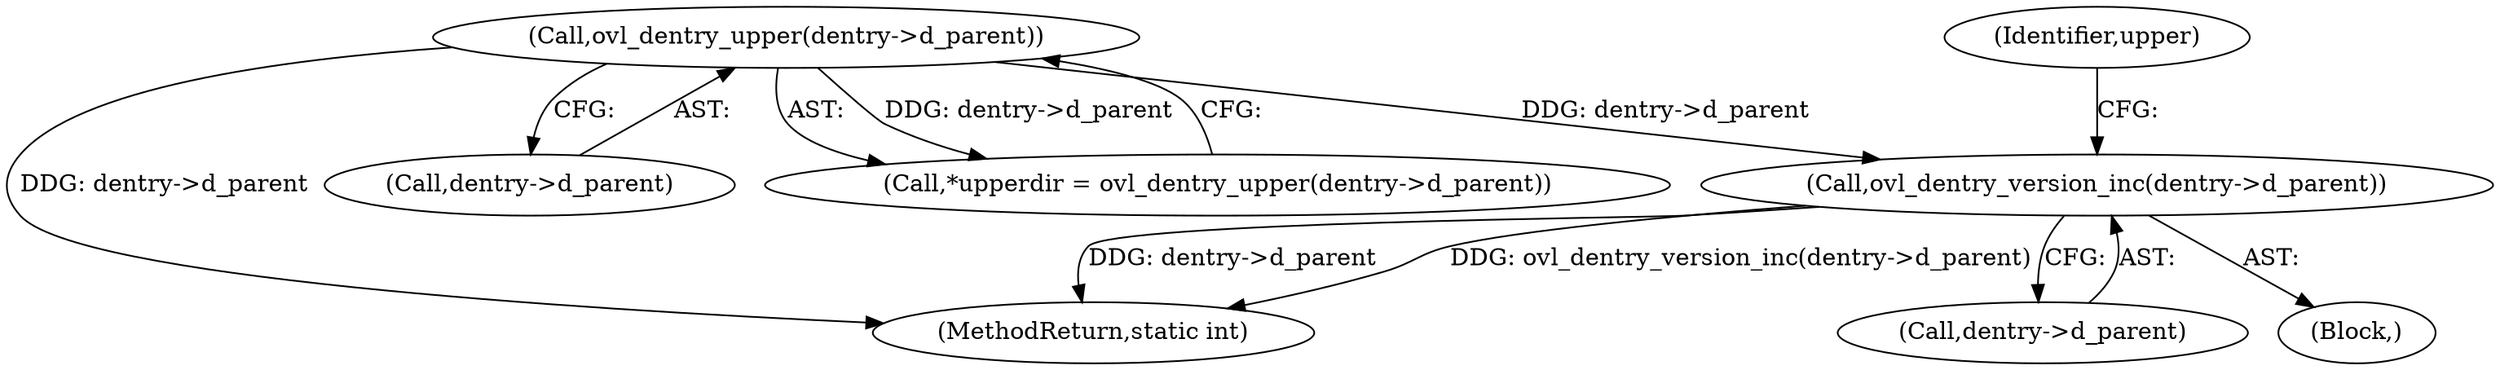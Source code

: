 digraph "0_linux_11f3710417d026ea2f4fcf362d866342c5274185@pointer" {
"1000169" [label="(Call,ovl_dentry_version_inc(dentry->d_parent))"];
"1000108" [label="(Call,ovl_dentry_upper(dentry->d_parent))"];
"1000185" [label="(MethodReturn,static int)"];
"1000108" [label="(Call,ovl_dentry_upper(dentry->d_parent))"];
"1000174" [label="(Identifier,upper)"];
"1000169" [label="(Call,ovl_dentry_version_inc(dentry->d_parent))"];
"1000109" [label="(Call,dentry->d_parent)"];
"1000170" [label="(Call,dentry->d_parent)"];
"1000106" [label="(Call,*upperdir = ovl_dentry_upper(dentry->d_parent))"];
"1000154" [label="(Block,)"];
"1000169" -> "1000154"  [label="AST: "];
"1000169" -> "1000170"  [label="CFG: "];
"1000170" -> "1000169"  [label="AST: "];
"1000174" -> "1000169"  [label="CFG: "];
"1000169" -> "1000185"  [label="DDG: ovl_dentry_version_inc(dentry->d_parent)"];
"1000169" -> "1000185"  [label="DDG: dentry->d_parent"];
"1000108" -> "1000169"  [label="DDG: dentry->d_parent"];
"1000108" -> "1000106"  [label="AST: "];
"1000108" -> "1000109"  [label="CFG: "];
"1000109" -> "1000108"  [label="AST: "];
"1000106" -> "1000108"  [label="CFG: "];
"1000108" -> "1000185"  [label="DDG: dentry->d_parent"];
"1000108" -> "1000106"  [label="DDG: dentry->d_parent"];
}
